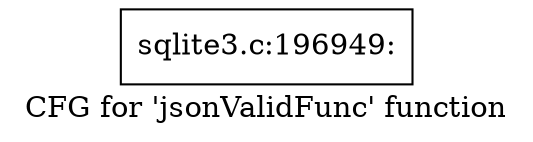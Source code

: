 digraph "CFG for 'jsonValidFunc' function" {
	label="CFG for 'jsonValidFunc' function";

	Node0x55c0f6dde730 [shape=record,label="{sqlite3.c:196949:}"];
}
